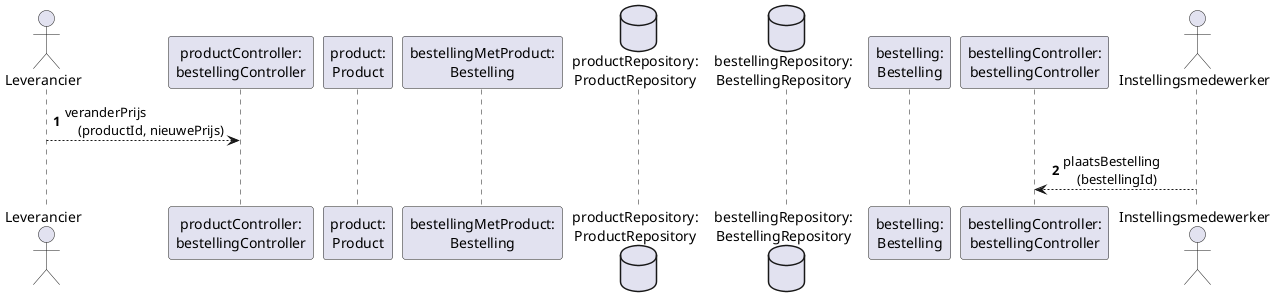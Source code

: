 @startuml

autonumber

actor Leverancier

participant productController as "productController:\nbestellingController"
participant product as "product:\nProduct"
participant bestellingMetProduct as "bestellingMetProduct:\nBestelling"

database productRepository as "productRepository:\nProductRepository"
database bestellingRepository as "bestellingRepository:\nBestellingRepository"

participant bestelling as "bestelling:\nBestelling"
participant bestellingController as "bestellingController:\nbestellingController"


actor Instellingsmedewerker as Instelling

Leverancier --> productController: veranderPrijs\n\
    (productId, nieuwePrijs)

Instelling --> bestellingController: plaatsBestelling\n\
    (bestellingId)


@enduml